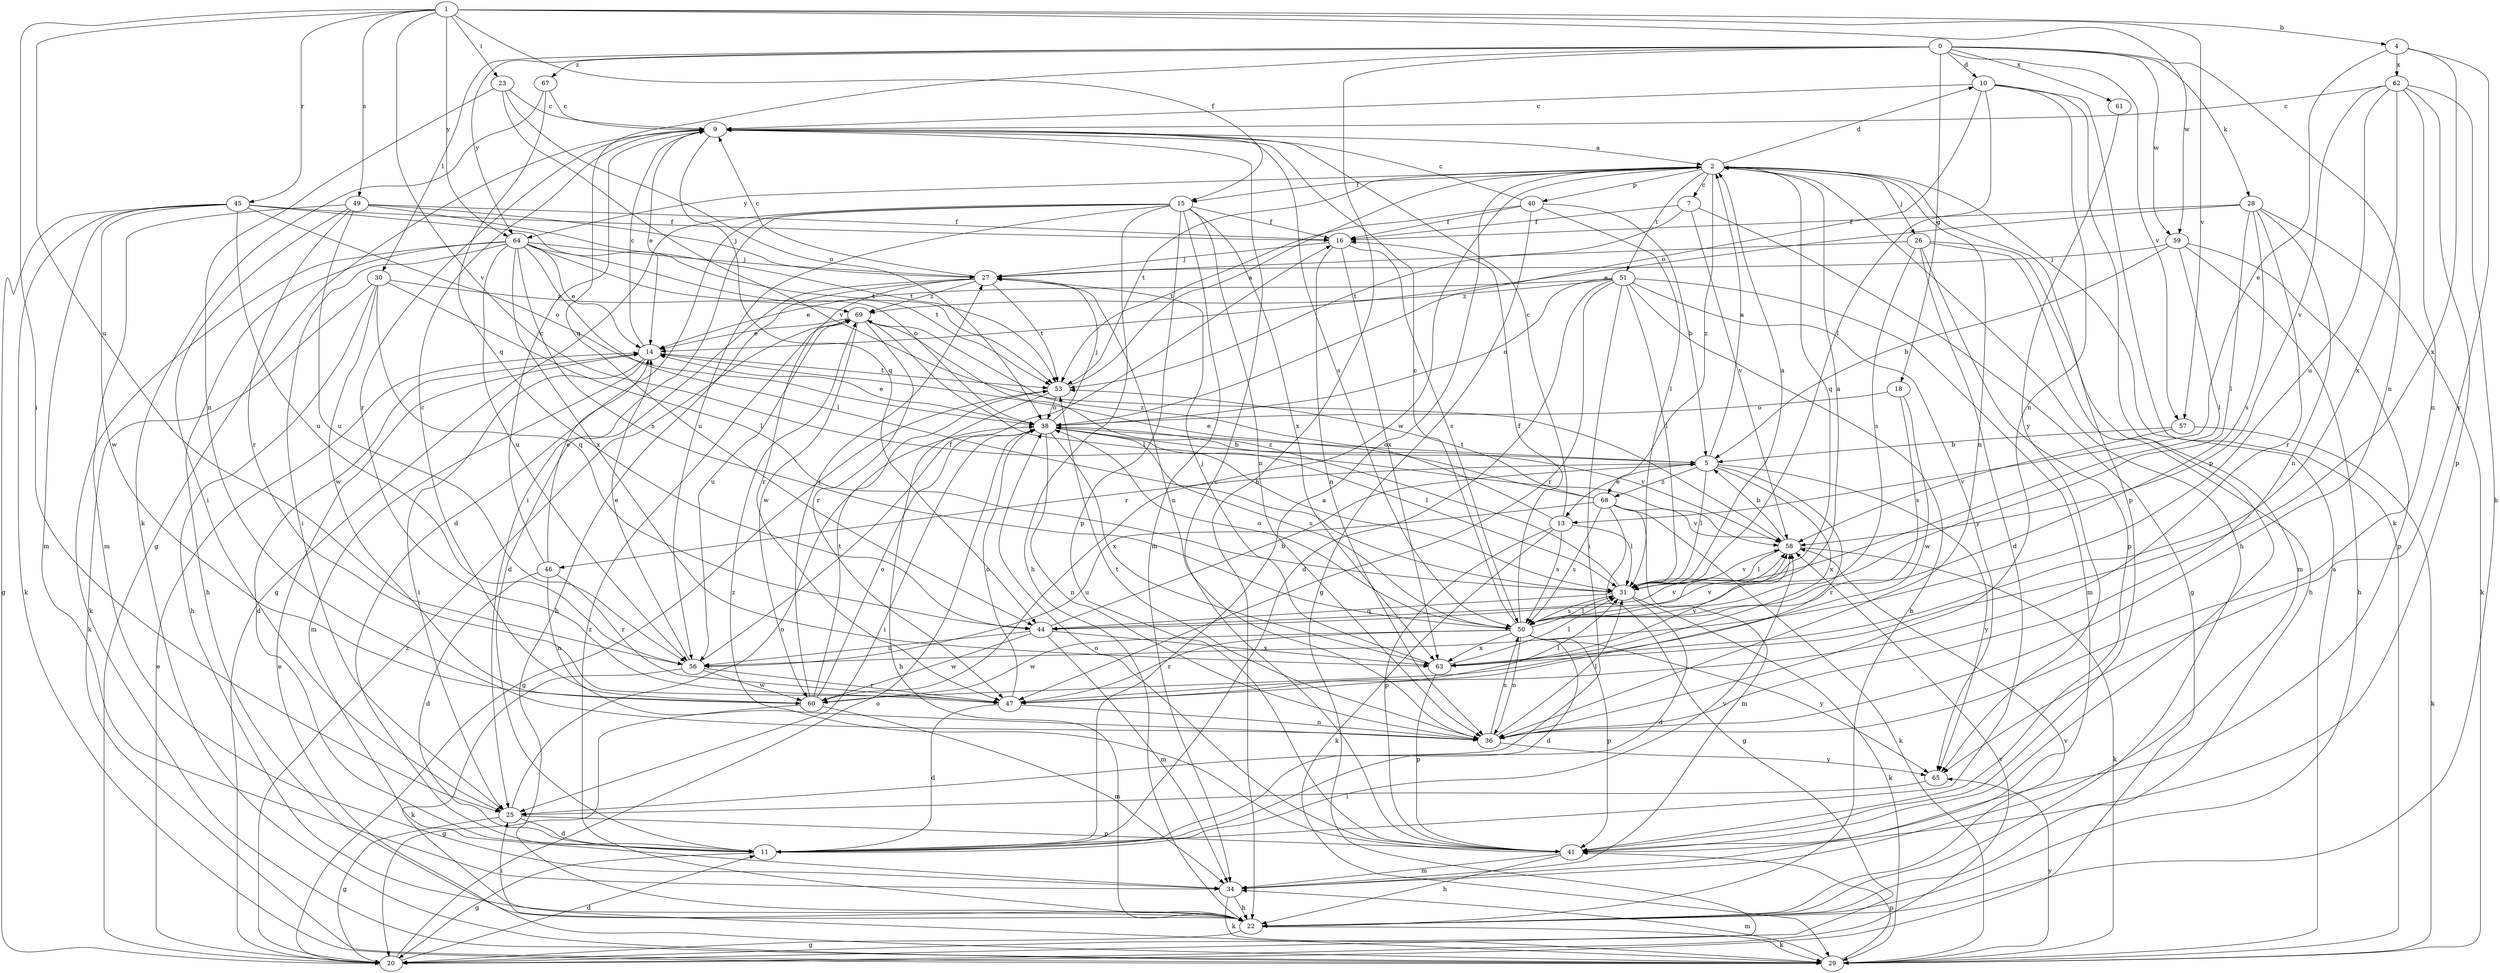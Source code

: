 strict digraph  {
0;
1;
2;
4;
5;
7;
9;
10;
11;
13;
14;
15;
16;
18;
20;
22;
23;
25;
26;
27;
28;
29;
30;
31;
34;
36;
38;
40;
41;
44;
45;
46;
47;
49;
50;
51;
53;
56;
57;
58;
59;
60;
61;
62;
63;
64;
65;
67;
68;
69;
0 -> 10  [label=d];
0 -> 18  [label=g];
0 -> 22  [label=h];
0 -> 28  [label=k];
0 -> 30  [label=l];
0 -> 36  [label=n];
0 -> 44  [label=q];
0 -> 57  [label=v];
0 -> 59  [label=w];
0 -> 61  [label=x];
0 -> 64  [label=y];
0 -> 67  [label=z];
1 -> 4  [label=b];
1 -> 15  [label=f];
1 -> 23  [label=i];
1 -> 25  [label=i];
1 -> 45  [label=r];
1 -> 49  [label=s];
1 -> 56  [label=u];
1 -> 57  [label=v];
1 -> 58  [label=v];
1 -> 59  [label=w];
1 -> 64  [label=y];
2 -> 7  [label=c];
2 -> 10  [label=d];
2 -> 15  [label=f];
2 -> 22  [label=h];
2 -> 26  [label=j];
2 -> 36  [label=n];
2 -> 40  [label=p];
2 -> 41  [label=p];
2 -> 44  [label=q];
2 -> 51  [label=t];
2 -> 53  [label=t];
2 -> 60  [label=w];
2 -> 64  [label=y];
2 -> 68  [label=z];
4 -> 13  [label=e];
4 -> 62  [label=x];
4 -> 63  [label=x];
4 -> 65  [label=y];
5 -> 2  [label=a];
5 -> 13  [label=e];
5 -> 31  [label=l];
5 -> 38  [label=o];
5 -> 46  [label=r];
5 -> 47  [label=r];
5 -> 63  [label=x];
5 -> 65  [label=y];
5 -> 68  [label=z];
7 -> 16  [label=f];
7 -> 20  [label=g];
7 -> 53  [label=t];
7 -> 58  [label=v];
9 -> 2  [label=a];
9 -> 14  [label=e];
9 -> 20  [label=g];
9 -> 44  [label=q];
9 -> 47  [label=r];
9 -> 50  [label=s];
10 -> 9  [label=c];
10 -> 29  [label=k];
10 -> 31  [label=l];
10 -> 36  [label=n];
10 -> 38  [label=o];
10 -> 41  [label=p];
11 -> 2  [label=a];
11 -> 20  [label=g];
11 -> 58  [label=v];
13 -> 9  [label=c];
13 -> 29  [label=k];
13 -> 31  [label=l];
13 -> 41  [label=p];
13 -> 50  [label=s];
13 -> 69  [label=z];
14 -> 9  [label=c];
14 -> 11  [label=d];
14 -> 25  [label=i];
14 -> 34  [label=m];
14 -> 53  [label=t];
15 -> 11  [label=d];
15 -> 16  [label=f];
15 -> 20  [label=g];
15 -> 22  [label=h];
15 -> 25  [label=i];
15 -> 34  [label=m];
15 -> 36  [label=n];
15 -> 41  [label=p];
15 -> 56  [label=u];
15 -> 63  [label=x];
16 -> 27  [label=j];
16 -> 36  [label=n];
16 -> 50  [label=s];
16 -> 63  [label=x];
18 -> 38  [label=o];
18 -> 50  [label=s];
18 -> 60  [label=w];
20 -> 11  [label=d];
20 -> 14  [label=e];
20 -> 38  [label=o];
20 -> 58  [label=v];
20 -> 69  [label=z];
22 -> 20  [label=g];
22 -> 25  [label=i];
22 -> 29  [label=k];
22 -> 58  [label=v];
22 -> 69  [label=z];
23 -> 9  [label=c];
23 -> 36  [label=n];
23 -> 38  [label=o];
23 -> 58  [label=v];
25 -> 11  [label=d];
25 -> 20  [label=g];
25 -> 38  [label=o];
25 -> 41  [label=p];
26 -> 11  [label=d];
26 -> 22  [label=h];
26 -> 27  [label=j];
26 -> 34  [label=m];
26 -> 41  [label=p];
26 -> 50  [label=s];
27 -> 9  [label=c];
27 -> 11  [label=d];
27 -> 22  [label=h];
27 -> 36  [label=n];
27 -> 47  [label=r];
27 -> 53  [label=t];
27 -> 69  [label=z];
28 -> 14  [label=e];
28 -> 16  [label=f];
28 -> 29  [label=k];
28 -> 31  [label=l];
28 -> 36  [label=n];
28 -> 47  [label=r];
28 -> 50  [label=s];
29 -> 2  [label=a];
29 -> 14  [label=e];
29 -> 34  [label=m];
29 -> 41  [label=p];
29 -> 65  [label=y];
30 -> 22  [label=h];
30 -> 29  [label=k];
30 -> 31  [label=l];
30 -> 44  [label=q];
30 -> 60  [label=w];
30 -> 69  [label=z];
31 -> 2  [label=a];
31 -> 11  [label=d];
31 -> 29  [label=k];
31 -> 44  [label=q];
31 -> 50  [label=s];
31 -> 58  [label=v];
31 -> 69  [label=z];
34 -> 22  [label=h];
34 -> 29  [label=k];
36 -> 31  [label=l];
36 -> 50  [label=s];
36 -> 53  [label=t];
36 -> 65  [label=y];
38 -> 5  [label=b];
38 -> 14  [label=e];
38 -> 25  [label=i];
38 -> 27  [label=j];
38 -> 31  [label=l];
38 -> 36  [label=n];
38 -> 50  [label=s];
38 -> 58  [label=v];
38 -> 63  [label=x];
40 -> 5  [label=b];
40 -> 9  [label=c];
40 -> 16  [label=f];
40 -> 20  [label=g];
40 -> 31  [label=l];
40 -> 53  [label=t];
41 -> 9  [label=c];
41 -> 22  [label=h];
41 -> 34  [label=m];
41 -> 38  [label=o];
41 -> 69  [label=z];
44 -> 5  [label=b];
44 -> 34  [label=m];
44 -> 56  [label=u];
44 -> 58  [label=v];
44 -> 60  [label=w];
44 -> 63  [label=x];
45 -> 16  [label=f];
45 -> 20  [label=g];
45 -> 29  [label=k];
45 -> 34  [label=m];
45 -> 38  [label=o];
45 -> 53  [label=t];
45 -> 56  [label=u];
45 -> 60  [label=w];
46 -> 9  [label=c];
46 -> 11  [label=d];
46 -> 14  [label=e];
46 -> 36  [label=n];
46 -> 47  [label=r];
47 -> 11  [label=d];
47 -> 31  [label=l];
47 -> 36  [label=n];
47 -> 38  [label=o];
49 -> 16  [label=f];
49 -> 25  [label=i];
49 -> 27  [label=j];
49 -> 34  [label=m];
49 -> 47  [label=r];
49 -> 53  [label=t];
49 -> 56  [label=u];
50 -> 2  [label=a];
50 -> 9  [label=c];
50 -> 11  [label=d];
50 -> 16  [label=f];
50 -> 31  [label=l];
50 -> 36  [label=n];
50 -> 38  [label=o];
50 -> 41  [label=p];
50 -> 47  [label=r];
50 -> 58  [label=v];
50 -> 60  [label=w];
50 -> 63  [label=x];
50 -> 65  [label=y];
51 -> 11  [label=d];
51 -> 14  [label=e];
51 -> 22  [label=h];
51 -> 25  [label=i];
51 -> 31  [label=l];
51 -> 34  [label=m];
51 -> 38  [label=o];
51 -> 47  [label=r];
51 -> 65  [label=y];
51 -> 69  [label=z];
53 -> 2  [label=a];
53 -> 20  [label=g];
53 -> 22  [label=h];
53 -> 38  [label=o];
56 -> 14  [label=e];
56 -> 16  [label=f];
56 -> 29  [label=k];
56 -> 47  [label=r];
56 -> 60  [label=w];
57 -> 5  [label=b];
57 -> 29  [label=k];
57 -> 58  [label=v];
58 -> 5  [label=b];
58 -> 29  [label=k];
58 -> 31  [label=l];
59 -> 5  [label=b];
59 -> 22  [label=h];
59 -> 27  [label=j];
59 -> 31  [label=l];
59 -> 41  [label=p];
60 -> 9  [label=c];
60 -> 20  [label=g];
60 -> 27  [label=j];
60 -> 34  [label=m];
60 -> 38  [label=o];
60 -> 53  [label=t];
61 -> 65  [label=y];
62 -> 9  [label=c];
62 -> 22  [label=h];
62 -> 36  [label=n];
62 -> 41  [label=p];
62 -> 56  [label=u];
62 -> 58  [label=v];
62 -> 63  [label=x];
63 -> 27  [label=j];
63 -> 31  [label=l];
63 -> 41  [label=p];
63 -> 58  [label=v];
64 -> 14  [label=e];
64 -> 22  [label=h];
64 -> 25  [label=i];
64 -> 27  [label=j];
64 -> 29  [label=k];
64 -> 31  [label=l];
64 -> 38  [label=o];
64 -> 50  [label=s];
64 -> 53  [label=t];
64 -> 56  [label=u];
64 -> 63  [label=x];
65 -> 25  [label=i];
67 -> 9  [label=c];
67 -> 29  [label=k];
67 -> 44  [label=q];
68 -> 14  [label=e];
68 -> 20  [label=g];
68 -> 29  [label=k];
68 -> 34  [label=m];
68 -> 50  [label=s];
68 -> 53  [label=t];
68 -> 56  [label=u];
68 -> 58  [label=v];
69 -> 14  [label=e];
69 -> 31  [label=l];
69 -> 47  [label=r];
69 -> 56  [label=u];
69 -> 60  [label=w];
}
